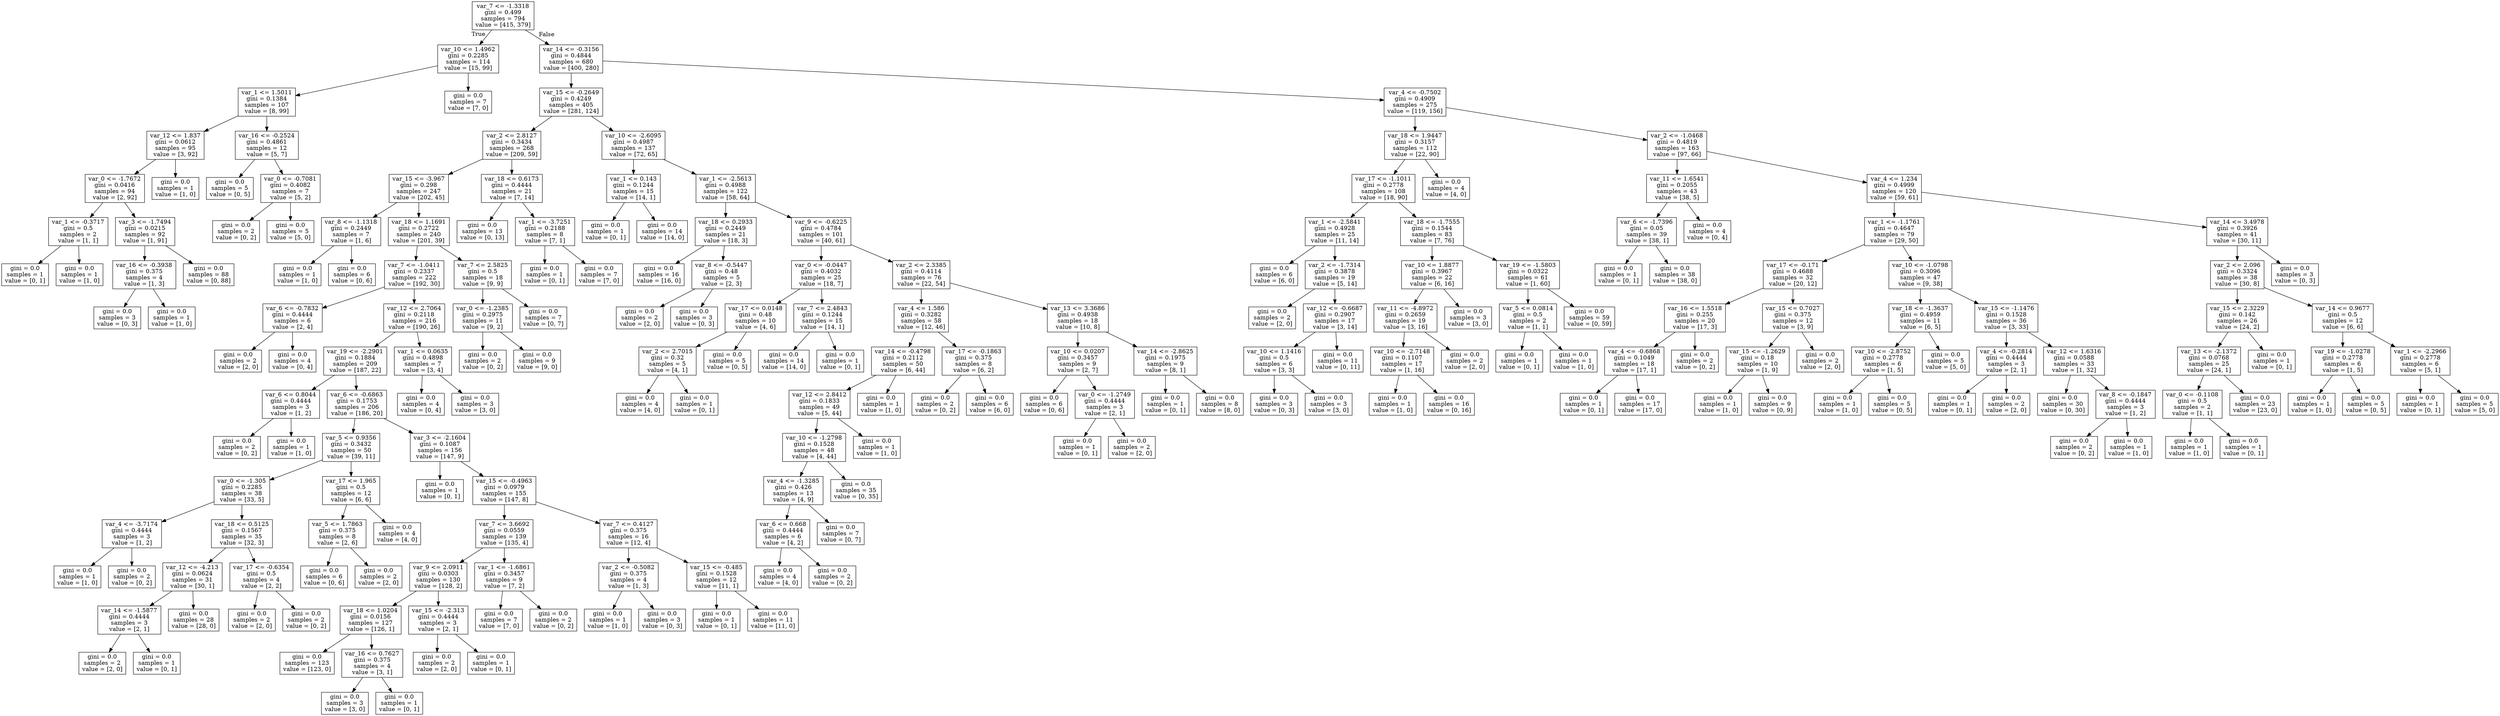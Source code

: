 digraph Tree {
node [shape=box] ;
0 [label="var_7 <= -1.3318\ngini = 0.499\nsamples = 794\nvalue = [415, 379]"] ;
1 [label="var_10 <= 1.4962\ngini = 0.2285\nsamples = 114\nvalue = [15, 99]"] ;
0 -> 1 [labeldistance=2.5, labelangle=45, headlabel="True"] ;
2 [label="var_1 <= 1.5011\ngini = 0.1384\nsamples = 107\nvalue = [8, 99]"] ;
1 -> 2 ;
3 [label="var_12 <= 1.837\ngini = 0.0612\nsamples = 95\nvalue = [3, 92]"] ;
2 -> 3 ;
4 [label="var_0 <= -1.7672\ngini = 0.0416\nsamples = 94\nvalue = [2, 92]"] ;
3 -> 4 ;
5 [label="var_1 <= -0.3717\ngini = 0.5\nsamples = 2\nvalue = [1, 1]"] ;
4 -> 5 ;
6 [label="gini = 0.0\nsamples = 1\nvalue = [0, 1]"] ;
5 -> 6 ;
7 [label="gini = 0.0\nsamples = 1\nvalue = [1, 0]"] ;
5 -> 7 ;
8 [label="var_3 <= -1.7494\ngini = 0.0215\nsamples = 92\nvalue = [1, 91]"] ;
4 -> 8 ;
9 [label="var_16 <= -0.3938\ngini = 0.375\nsamples = 4\nvalue = [1, 3]"] ;
8 -> 9 ;
10 [label="gini = 0.0\nsamples = 3\nvalue = [0, 3]"] ;
9 -> 10 ;
11 [label="gini = 0.0\nsamples = 1\nvalue = [1, 0]"] ;
9 -> 11 ;
12 [label="gini = 0.0\nsamples = 88\nvalue = [0, 88]"] ;
8 -> 12 ;
13 [label="gini = 0.0\nsamples = 1\nvalue = [1, 0]"] ;
3 -> 13 ;
14 [label="var_16 <= -0.2524\ngini = 0.4861\nsamples = 12\nvalue = [5, 7]"] ;
2 -> 14 ;
15 [label="gini = 0.0\nsamples = 5\nvalue = [0, 5]"] ;
14 -> 15 ;
16 [label="var_0 <= -0.7081\ngini = 0.4082\nsamples = 7\nvalue = [5, 2]"] ;
14 -> 16 ;
17 [label="gini = 0.0\nsamples = 2\nvalue = [0, 2]"] ;
16 -> 17 ;
18 [label="gini = 0.0\nsamples = 5\nvalue = [5, 0]"] ;
16 -> 18 ;
19 [label="gini = 0.0\nsamples = 7\nvalue = [7, 0]"] ;
1 -> 19 ;
20 [label="var_14 <= -0.3156\ngini = 0.4844\nsamples = 680\nvalue = [400, 280]"] ;
0 -> 20 [labeldistance=2.5, labelangle=-45, headlabel="False"] ;
21 [label="var_15 <= -0.2649\ngini = 0.4249\nsamples = 405\nvalue = [281, 124]"] ;
20 -> 21 ;
22 [label="var_2 <= 2.8127\ngini = 0.3434\nsamples = 268\nvalue = [209, 59]"] ;
21 -> 22 ;
23 [label="var_15 <= -3.967\ngini = 0.298\nsamples = 247\nvalue = [202, 45]"] ;
22 -> 23 ;
24 [label="var_8 <= -1.1318\ngini = 0.2449\nsamples = 7\nvalue = [1, 6]"] ;
23 -> 24 ;
25 [label="gini = 0.0\nsamples = 1\nvalue = [1, 0]"] ;
24 -> 25 ;
26 [label="gini = 0.0\nsamples = 6\nvalue = [0, 6]"] ;
24 -> 26 ;
27 [label="var_18 <= 1.1691\ngini = 0.2722\nsamples = 240\nvalue = [201, 39]"] ;
23 -> 27 ;
28 [label="var_7 <= -1.0411\ngini = 0.2337\nsamples = 222\nvalue = [192, 30]"] ;
27 -> 28 ;
29 [label="var_6 <= -0.7832\ngini = 0.4444\nsamples = 6\nvalue = [2, 4]"] ;
28 -> 29 ;
30 [label="gini = 0.0\nsamples = 2\nvalue = [2, 0]"] ;
29 -> 30 ;
31 [label="gini = 0.0\nsamples = 4\nvalue = [0, 4]"] ;
29 -> 31 ;
32 [label="var_12 <= 2.7064\ngini = 0.2118\nsamples = 216\nvalue = [190, 26]"] ;
28 -> 32 ;
33 [label="var_19 <= -2.2901\ngini = 0.1884\nsamples = 209\nvalue = [187, 22]"] ;
32 -> 33 ;
34 [label="var_6 <= 0.8044\ngini = 0.4444\nsamples = 3\nvalue = [1, 2]"] ;
33 -> 34 ;
35 [label="gini = 0.0\nsamples = 2\nvalue = [0, 2]"] ;
34 -> 35 ;
36 [label="gini = 0.0\nsamples = 1\nvalue = [1, 0]"] ;
34 -> 36 ;
37 [label="var_6 <= -0.6863\ngini = 0.1753\nsamples = 206\nvalue = [186, 20]"] ;
33 -> 37 ;
38 [label="var_5 <= 0.9356\ngini = 0.3432\nsamples = 50\nvalue = [39, 11]"] ;
37 -> 38 ;
39 [label="var_0 <= -1.305\ngini = 0.2285\nsamples = 38\nvalue = [33, 5]"] ;
38 -> 39 ;
40 [label="var_4 <= -3.7174\ngini = 0.4444\nsamples = 3\nvalue = [1, 2]"] ;
39 -> 40 ;
41 [label="gini = 0.0\nsamples = 1\nvalue = [1, 0]"] ;
40 -> 41 ;
42 [label="gini = 0.0\nsamples = 2\nvalue = [0, 2]"] ;
40 -> 42 ;
43 [label="var_18 <= 0.5125\ngini = 0.1567\nsamples = 35\nvalue = [32, 3]"] ;
39 -> 43 ;
44 [label="var_12 <= -4.213\ngini = 0.0624\nsamples = 31\nvalue = [30, 1]"] ;
43 -> 44 ;
45 [label="var_14 <= -1.5877\ngini = 0.4444\nsamples = 3\nvalue = [2, 1]"] ;
44 -> 45 ;
46 [label="gini = 0.0\nsamples = 2\nvalue = [2, 0]"] ;
45 -> 46 ;
47 [label="gini = 0.0\nsamples = 1\nvalue = [0, 1]"] ;
45 -> 47 ;
48 [label="gini = 0.0\nsamples = 28\nvalue = [28, 0]"] ;
44 -> 48 ;
49 [label="var_17 <= -0.6354\ngini = 0.5\nsamples = 4\nvalue = [2, 2]"] ;
43 -> 49 ;
50 [label="gini = 0.0\nsamples = 2\nvalue = [2, 0]"] ;
49 -> 50 ;
51 [label="gini = 0.0\nsamples = 2\nvalue = [0, 2]"] ;
49 -> 51 ;
52 [label="var_17 <= 1.965\ngini = 0.5\nsamples = 12\nvalue = [6, 6]"] ;
38 -> 52 ;
53 [label="var_5 <= 1.7863\ngini = 0.375\nsamples = 8\nvalue = [2, 6]"] ;
52 -> 53 ;
54 [label="gini = 0.0\nsamples = 6\nvalue = [0, 6]"] ;
53 -> 54 ;
55 [label="gini = 0.0\nsamples = 2\nvalue = [2, 0]"] ;
53 -> 55 ;
56 [label="gini = 0.0\nsamples = 4\nvalue = [4, 0]"] ;
52 -> 56 ;
57 [label="var_3 <= -2.1604\ngini = 0.1087\nsamples = 156\nvalue = [147, 9]"] ;
37 -> 57 ;
58 [label="gini = 0.0\nsamples = 1\nvalue = [0, 1]"] ;
57 -> 58 ;
59 [label="var_15 <= -0.4963\ngini = 0.0979\nsamples = 155\nvalue = [147, 8]"] ;
57 -> 59 ;
60 [label="var_7 <= 3.6692\ngini = 0.0559\nsamples = 139\nvalue = [135, 4]"] ;
59 -> 60 ;
61 [label="var_9 <= 2.0911\ngini = 0.0303\nsamples = 130\nvalue = [128, 2]"] ;
60 -> 61 ;
62 [label="var_18 <= 1.0204\ngini = 0.0156\nsamples = 127\nvalue = [126, 1]"] ;
61 -> 62 ;
63 [label="gini = 0.0\nsamples = 123\nvalue = [123, 0]"] ;
62 -> 63 ;
64 [label="var_16 <= 0.7627\ngini = 0.375\nsamples = 4\nvalue = [3, 1]"] ;
62 -> 64 ;
65 [label="gini = 0.0\nsamples = 3\nvalue = [3, 0]"] ;
64 -> 65 ;
66 [label="gini = 0.0\nsamples = 1\nvalue = [0, 1]"] ;
64 -> 66 ;
67 [label="var_15 <= -2.313\ngini = 0.4444\nsamples = 3\nvalue = [2, 1]"] ;
61 -> 67 ;
68 [label="gini = 0.0\nsamples = 2\nvalue = [2, 0]"] ;
67 -> 68 ;
69 [label="gini = 0.0\nsamples = 1\nvalue = [0, 1]"] ;
67 -> 69 ;
70 [label="var_1 <= -1.6861\ngini = 0.3457\nsamples = 9\nvalue = [7, 2]"] ;
60 -> 70 ;
71 [label="gini = 0.0\nsamples = 7\nvalue = [7, 0]"] ;
70 -> 71 ;
72 [label="gini = 0.0\nsamples = 2\nvalue = [0, 2]"] ;
70 -> 72 ;
73 [label="var_7 <= 0.4127\ngini = 0.375\nsamples = 16\nvalue = [12, 4]"] ;
59 -> 73 ;
74 [label="var_2 <= -0.5082\ngini = 0.375\nsamples = 4\nvalue = [1, 3]"] ;
73 -> 74 ;
75 [label="gini = 0.0\nsamples = 1\nvalue = [1, 0]"] ;
74 -> 75 ;
76 [label="gini = 0.0\nsamples = 3\nvalue = [0, 3]"] ;
74 -> 76 ;
77 [label="var_15 <= -0.485\ngini = 0.1528\nsamples = 12\nvalue = [11, 1]"] ;
73 -> 77 ;
78 [label="gini = 0.0\nsamples = 1\nvalue = [0, 1]"] ;
77 -> 78 ;
79 [label="gini = 0.0\nsamples = 11\nvalue = [11, 0]"] ;
77 -> 79 ;
80 [label="var_1 <= 0.0635\ngini = 0.4898\nsamples = 7\nvalue = [3, 4]"] ;
32 -> 80 ;
81 [label="gini = 0.0\nsamples = 4\nvalue = [0, 4]"] ;
80 -> 81 ;
82 [label="gini = 0.0\nsamples = 3\nvalue = [3, 0]"] ;
80 -> 82 ;
83 [label="var_7 <= 2.5825\ngini = 0.5\nsamples = 18\nvalue = [9, 9]"] ;
27 -> 83 ;
84 [label="var_0 <= -1.2385\ngini = 0.2975\nsamples = 11\nvalue = [9, 2]"] ;
83 -> 84 ;
85 [label="gini = 0.0\nsamples = 2\nvalue = [0, 2]"] ;
84 -> 85 ;
86 [label="gini = 0.0\nsamples = 9\nvalue = [9, 0]"] ;
84 -> 86 ;
87 [label="gini = 0.0\nsamples = 7\nvalue = [0, 7]"] ;
83 -> 87 ;
88 [label="var_18 <= 0.6173\ngini = 0.4444\nsamples = 21\nvalue = [7, 14]"] ;
22 -> 88 ;
89 [label="gini = 0.0\nsamples = 13\nvalue = [0, 13]"] ;
88 -> 89 ;
90 [label="var_1 <= -3.7251\ngini = 0.2188\nsamples = 8\nvalue = [7, 1]"] ;
88 -> 90 ;
91 [label="gini = 0.0\nsamples = 1\nvalue = [0, 1]"] ;
90 -> 91 ;
92 [label="gini = 0.0\nsamples = 7\nvalue = [7, 0]"] ;
90 -> 92 ;
93 [label="var_10 <= -2.6095\ngini = 0.4987\nsamples = 137\nvalue = [72, 65]"] ;
21 -> 93 ;
94 [label="var_1 <= 0.143\ngini = 0.1244\nsamples = 15\nvalue = [14, 1]"] ;
93 -> 94 ;
95 [label="gini = 0.0\nsamples = 1\nvalue = [0, 1]"] ;
94 -> 95 ;
96 [label="gini = 0.0\nsamples = 14\nvalue = [14, 0]"] ;
94 -> 96 ;
97 [label="var_1 <= -2.5613\ngini = 0.4988\nsamples = 122\nvalue = [58, 64]"] ;
93 -> 97 ;
98 [label="var_18 <= 0.2933\ngini = 0.2449\nsamples = 21\nvalue = [18, 3]"] ;
97 -> 98 ;
99 [label="gini = 0.0\nsamples = 16\nvalue = [16, 0]"] ;
98 -> 99 ;
100 [label="var_8 <= -0.5447\ngini = 0.48\nsamples = 5\nvalue = [2, 3]"] ;
98 -> 100 ;
101 [label="gini = 0.0\nsamples = 2\nvalue = [2, 0]"] ;
100 -> 101 ;
102 [label="gini = 0.0\nsamples = 3\nvalue = [0, 3]"] ;
100 -> 102 ;
103 [label="var_9 <= -0.6225\ngini = 0.4784\nsamples = 101\nvalue = [40, 61]"] ;
97 -> 103 ;
104 [label="var_0 <= -0.0447\ngini = 0.4032\nsamples = 25\nvalue = [18, 7]"] ;
103 -> 104 ;
105 [label="var_17 <= 0.0148\ngini = 0.48\nsamples = 10\nvalue = [4, 6]"] ;
104 -> 105 ;
106 [label="var_2 <= 2.7015\ngini = 0.32\nsamples = 5\nvalue = [4, 1]"] ;
105 -> 106 ;
107 [label="gini = 0.0\nsamples = 4\nvalue = [4, 0]"] ;
106 -> 107 ;
108 [label="gini = 0.0\nsamples = 1\nvalue = [0, 1]"] ;
106 -> 108 ;
109 [label="gini = 0.0\nsamples = 5\nvalue = [0, 5]"] ;
105 -> 109 ;
110 [label="var_7 <= 2.4843\ngini = 0.1244\nsamples = 15\nvalue = [14, 1]"] ;
104 -> 110 ;
111 [label="gini = 0.0\nsamples = 14\nvalue = [14, 0]"] ;
110 -> 111 ;
112 [label="gini = 0.0\nsamples = 1\nvalue = [0, 1]"] ;
110 -> 112 ;
113 [label="var_2 <= 2.3385\ngini = 0.4114\nsamples = 76\nvalue = [22, 54]"] ;
103 -> 113 ;
114 [label="var_4 <= 1.586\ngini = 0.3282\nsamples = 58\nvalue = [12, 46]"] ;
113 -> 114 ;
115 [label="var_14 <= -0.4798\ngini = 0.2112\nsamples = 50\nvalue = [6, 44]"] ;
114 -> 115 ;
116 [label="var_12 <= 2.8412\ngini = 0.1833\nsamples = 49\nvalue = [5, 44]"] ;
115 -> 116 ;
117 [label="var_10 <= -1.2798\ngini = 0.1528\nsamples = 48\nvalue = [4, 44]"] ;
116 -> 117 ;
118 [label="var_4 <= -1.3285\ngini = 0.426\nsamples = 13\nvalue = [4, 9]"] ;
117 -> 118 ;
119 [label="var_6 <= 0.668\ngini = 0.4444\nsamples = 6\nvalue = [4, 2]"] ;
118 -> 119 ;
120 [label="gini = 0.0\nsamples = 4\nvalue = [4, 0]"] ;
119 -> 120 ;
121 [label="gini = 0.0\nsamples = 2\nvalue = [0, 2]"] ;
119 -> 121 ;
122 [label="gini = 0.0\nsamples = 7\nvalue = [0, 7]"] ;
118 -> 122 ;
123 [label="gini = 0.0\nsamples = 35\nvalue = [0, 35]"] ;
117 -> 123 ;
124 [label="gini = 0.0\nsamples = 1\nvalue = [1, 0]"] ;
116 -> 124 ;
125 [label="gini = 0.0\nsamples = 1\nvalue = [1, 0]"] ;
115 -> 125 ;
126 [label="var_17 <= -0.1863\ngini = 0.375\nsamples = 8\nvalue = [6, 2]"] ;
114 -> 126 ;
127 [label="gini = 0.0\nsamples = 2\nvalue = [0, 2]"] ;
126 -> 127 ;
128 [label="gini = 0.0\nsamples = 6\nvalue = [6, 0]"] ;
126 -> 128 ;
129 [label="var_13 <= 3.3686\ngini = 0.4938\nsamples = 18\nvalue = [10, 8]"] ;
113 -> 129 ;
130 [label="var_10 <= 0.0207\ngini = 0.3457\nsamples = 9\nvalue = [2, 7]"] ;
129 -> 130 ;
131 [label="gini = 0.0\nsamples = 6\nvalue = [0, 6]"] ;
130 -> 131 ;
132 [label="var_0 <= -1.2749\ngini = 0.4444\nsamples = 3\nvalue = [2, 1]"] ;
130 -> 132 ;
133 [label="gini = 0.0\nsamples = 1\nvalue = [0, 1]"] ;
132 -> 133 ;
134 [label="gini = 0.0\nsamples = 2\nvalue = [2, 0]"] ;
132 -> 134 ;
135 [label="var_14 <= -2.8625\ngini = 0.1975\nsamples = 9\nvalue = [8, 1]"] ;
129 -> 135 ;
136 [label="gini = 0.0\nsamples = 1\nvalue = [0, 1]"] ;
135 -> 136 ;
137 [label="gini = 0.0\nsamples = 8\nvalue = [8, 0]"] ;
135 -> 137 ;
138 [label="var_4 <= -0.7502\ngini = 0.4909\nsamples = 275\nvalue = [119, 156]"] ;
20 -> 138 ;
139 [label="var_18 <= 1.9447\ngini = 0.3157\nsamples = 112\nvalue = [22, 90]"] ;
138 -> 139 ;
140 [label="var_17 <= -1.1011\ngini = 0.2778\nsamples = 108\nvalue = [18, 90]"] ;
139 -> 140 ;
141 [label="var_1 <= -2.5841\ngini = 0.4928\nsamples = 25\nvalue = [11, 14]"] ;
140 -> 141 ;
142 [label="gini = 0.0\nsamples = 6\nvalue = [6, 0]"] ;
141 -> 142 ;
143 [label="var_2 <= -1.7314\ngini = 0.3878\nsamples = 19\nvalue = [5, 14]"] ;
141 -> 143 ;
144 [label="gini = 0.0\nsamples = 2\nvalue = [2, 0]"] ;
143 -> 144 ;
145 [label="var_12 <= -0.6687\ngini = 0.2907\nsamples = 17\nvalue = [3, 14]"] ;
143 -> 145 ;
146 [label="var_10 <= 1.1416\ngini = 0.5\nsamples = 6\nvalue = [3, 3]"] ;
145 -> 146 ;
147 [label="gini = 0.0\nsamples = 3\nvalue = [0, 3]"] ;
146 -> 147 ;
148 [label="gini = 0.0\nsamples = 3\nvalue = [3, 0]"] ;
146 -> 148 ;
149 [label="gini = 0.0\nsamples = 11\nvalue = [0, 11]"] ;
145 -> 149 ;
150 [label="var_18 <= -1.7555\ngini = 0.1544\nsamples = 83\nvalue = [7, 76]"] ;
140 -> 150 ;
151 [label="var_10 <= 1.8877\ngini = 0.3967\nsamples = 22\nvalue = [6, 16]"] ;
150 -> 151 ;
152 [label="var_11 <= -4.8972\ngini = 0.2659\nsamples = 19\nvalue = [3, 16]"] ;
151 -> 152 ;
153 [label="var_10 <= -2.7148\ngini = 0.1107\nsamples = 17\nvalue = [1, 16]"] ;
152 -> 153 ;
154 [label="gini = 0.0\nsamples = 1\nvalue = [1, 0]"] ;
153 -> 154 ;
155 [label="gini = 0.0\nsamples = 16\nvalue = [0, 16]"] ;
153 -> 155 ;
156 [label="gini = 0.0\nsamples = 2\nvalue = [2, 0]"] ;
152 -> 156 ;
157 [label="gini = 0.0\nsamples = 3\nvalue = [3, 0]"] ;
151 -> 157 ;
158 [label="var_19 <= -1.5803\ngini = 0.0322\nsamples = 61\nvalue = [1, 60]"] ;
150 -> 158 ;
159 [label="var_5 <= 0.0814\ngini = 0.5\nsamples = 2\nvalue = [1, 1]"] ;
158 -> 159 ;
160 [label="gini = 0.0\nsamples = 1\nvalue = [0, 1]"] ;
159 -> 160 ;
161 [label="gini = 0.0\nsamples = 1\nvalue = [1, 0]"] ;
159 -> 161 ;
162 [label="gini = 0.0\nsamples = 59\nvalue = [0, 59]"] ;
158 -> 162 ;
163 [label="gini = 0.0\nsamples = 4\nvalue = [4, 0]"] ;
139 -> 163 ;
164 [label="var_2 <= -1.0468\ngini = 0.4819\nsamples = 163\nvalue = [97, 66]"] ;
138 -> 164 ;
165 [label="var_11 <= 1.6541\ngini = 0.2055\nsamples = 43\nvalue = [38, 5]"] ;
164 -> 165 ;
166 [label="var_6 <= -1.7396\ngini = 0.05\nsamples = 39\nvalue = [38, 1]"] ;
165 -> 166 ;
167 [label="gini = 0.0\nsamples = 1\nvalue = [0, 1]"] ;
166 -> 167 ;
168 [label="gini = 0.0\nsamples = 38\nvalue = [38, 0]"] ;
166 -> 168 ;
169 [label="gini = 0.0\nsamples = 4\nvalue = [0, 4]"] ;
165 -> 169 ;
170 [label="var_4 <= 1.234\ngini = 0.4999\nsamples = 120\nvalue = [59, 61]"] ;
164 -> 170 ;
171 [label="var_1 <= -1.1761\ngini = 0.4647\nsamples = 79\nvalue = [29, 50]"] ;
170 -> 171 ;
172 [label="var_17 <= -0.171\ngini = 0.4688\nsamples = 32\nvalue = [20, 12]"] ;
171 -> 172 ;
173 [label="var_16 <= 1.5518\ngini = 0.255\nsamples = 20\nvalue = [17, 3]"] ;
172 -> 173 ;
174 [label="var_4 <= -0.6868\ngini = 0.1049\nsamples = 18\nvalue = [17, 1]"] ;
173 -> 174 ;
175 [label="gini = 0.0\nsamples = 1\nvalue = [0, 1]"] ;
174 -> 175 ;
176 [label="gini = 0.0\nsamples = 17\nvalue = [17, 0]"] ;
174 -> 176 ;
177 [label="gini = 0.0\nsamples = 2\nvalue = [0, 2]"] ;
173 -> 177 ;
178 [label="var_15 <= 0.7027\ngini = 0.375\nsamples = 12\nvalue = [3, 9]"] ;
172 -> 178 ;
179 [label="var_15 <= -1.2629\ngini = 0.18\nsamples = 10\nvalue = [1, 9]"] ;
178 -> 179 ;
180 [label="gini = 0.0\nsamples = 1\nvalue = [1, 0]"] ;
179 -> 180 ;
181 [label="gini = 0.0\nsamples = 9\nvalue = [0, 9]"] ;
179 -> 181 ;
182 [label="gini = 0.0\nsamples = 2\nvalue = [2, 0]"] ;
178 -> 182 ;
183 [label="var_10 <= -1.0798\ngini = 0.3096\nsamples = 47\nvalue = [9, 38]"] ;
171 -> 183 ;
184 [label="var_18 <= -1.3637\ngini = 0.4959\nsamples = 11\nvalue = [6, 5]"] ;
183 -> 184 ;
185 [label="var_10 <= -2.8752\ngini = 0.2778\nsamples = 6\nvalue = [1, 5]"] ;
184 -> 185 ;
186 [label="gini = 0.0\nsamples = 1\nvalue = [1, 0]"] ;
185 -> 186 ;
187 [label="gini = 0.0\nsamples = 5\nvalue = [0, 5]"] ;
185 -> 187 ;
188 [label="gini = 0.0\nsamples = 5\nvalue = [5, 0]"] ;
184 -> 188 ;
189 [label="var_15 <= -1.1476\ngini = 0.1528\nsamples = 36\nvalue = [3, 33]"] ;
183 -> 189 ;
190 [label="var_4 <= -0.2814\ngini = 0.4444\nsamples = 3\nvalue = [2, 1]"] ;
189 -> 190 ;
191 [label="gini = 0.0\nsamples = 1\nvalue = [0, 1]"] ;
190 -> 191 ;
192 [label="gini = 0.0\nsamples = 2\nvalue = [2, 0]"] ;
190 -> 192 ;
193 [label="var_12 <= 1.6316\ngini = 0.0588\nsamples = 33\nvalue = [1, 32]"] ;
189 -> 193 ;
194 [label="gini = 0.0\nsamples = 30\nvalue = [0, 30]"] ;
193 -> 194 ;
195 [label="var_8 <= -0.1847\ngini = 0.4444\nsamples = 3\nvalue = [1, 2]"] ;
193 -> 195 ;
196 [label="gini = 0.0\nsamples = 2\nvalue = [0, 2]"] ;
195 -> 196 ;
197 [label="gini = 0.0\nsamples = 1\nvalue = [1, 0]"] ;
195 -> 197 ;
198 [label="var_14 <= 3.4978\ngini = 0.3926\nsamples = 41\nvalue = [30, 11]"] ;
170 -> 198 ;
199 [label="var_2 <= 2.096\ngini = 0.3324\nsamples = 38\nvalue = [30, 8]"] ;
198 -> 199 ;
200 [label="var_15 <= 2.3229\ngini = 0.142\nsamples = 26\nvalue = [24, 2]"] ;
199 -> 200 ;
201 [label="var_13 <= -2.1372\ngini = 0.0768\nsamples = 25\nvalue = [24, 1]"] ;
200 -> 201 ;
202 [label="var_0 <= -0.1108\ngini = 0.5\nsamples = 2\nvalue = [1, 1]"] ;
201 -> 202 ;
203 [label="gini = 0.0\nsamples = 1\nvalue = [1, 0]"] ;
202 -> 203 ;
204 [label="gini = 0.0\nsamples = 1\nvalue = [0, 1]"] ;
202 -> 204 ;
205 [label="gini = 0.0\nsamples = 23\nvalue = [23, 0]"] ;
201 -> 205 ;
206 [label="gini = 0.0\nsamples = 1\nvalue = [0, 1]"] ;
200 -> 206 ;
207 [label="var_14 <= 0.9677\ngini = 0.5\nsamples = 12\nvalue = [6, 6]"] ;
199 -> 207 ;
208 [label="var_19 <= -1.0278\ngini = 0.2778\nsamples = 6\nvalue = [1, 5]"] ;
207 -> 208 ;
209 [label="gini = 0.0\nsamples = 1\nvalue = [1, 0]"] ;
208 -> 209 ;
210 [label="gini = 0.0\nsamples = 5\nvalue = [0, 5]"] ;
208 -> 210 ;
211 [label="var_1 <= -2.2966\ngini = 0.2778\nsamples = 6\nvalue = [5, 1]"] ;
207 -> 211 ;
212 [label="gini = 0.0\nsamples = 1\nvalue = [0, 1]"] ;
211 -> 212 ;
213 [label="gini = 0.0\nsamples = 5\nvalue = [5, 0]"] ;
211 -> 213 ;
214 [label="gini = 0.0\nsamples = 3\nvalue = [0, 3]"] ;
198 -> 214 ;
}